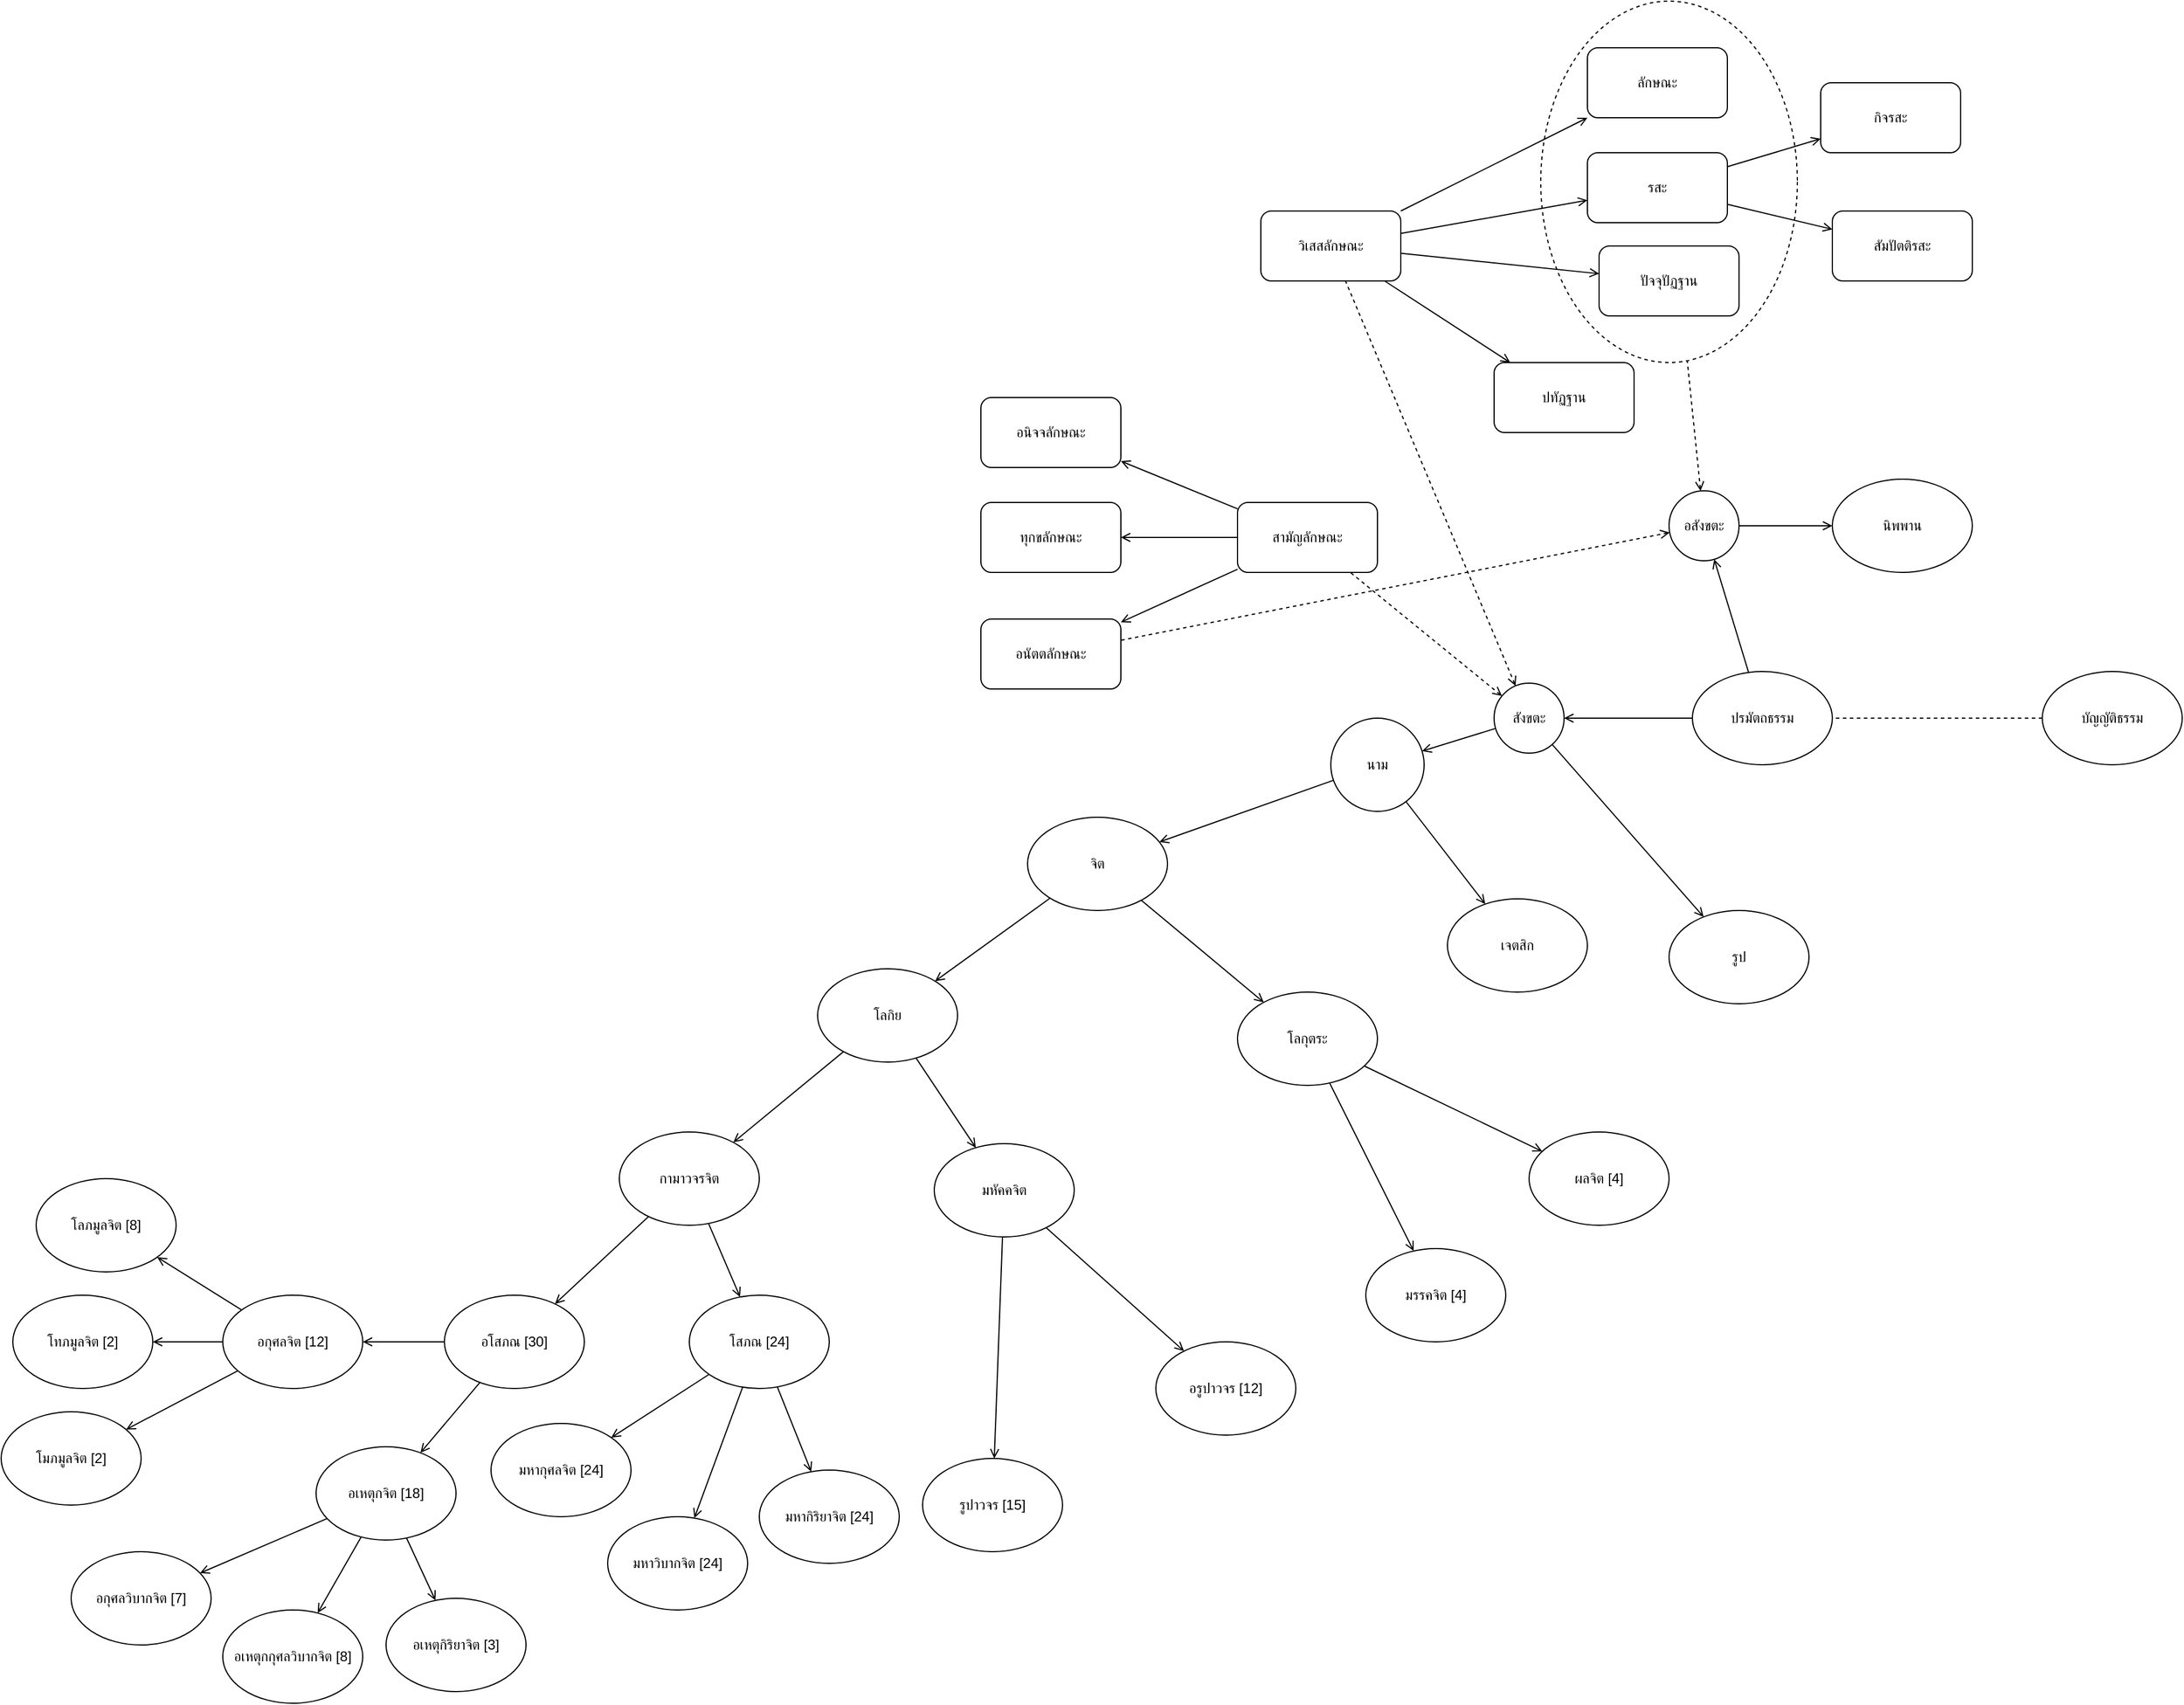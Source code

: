 <mxfile version="16.2.1" type="github">
  <diagram id="NXEd3F06SdvpRlzZAtwD" name="Page-1">
    <mxGraphModel dx="1971" dy="1519" grid="1" gridSize="10" guides="1" tooltips="1" connect="1" arrows="1" fold="1" page="1" pageScale="1" pageWidth="1100" pageHeight="850" math="0" shadow="0">
      <root>
        <mxCell id="0" />
        <mxCell id="1" parent="0" />
        <mxCell id="BVzkEmnIKLTDEYWlBooW-53" style="rounded=0;orthogonalLoop=1;jettySize=auto;html=1;startArrow=none;startFill=0;endArrow=open;endFill=0;" edge="1" parent="1" source="BVzkEmnIKLTDEYWlBooW-47" target="BVzkEmnIKLTDEYWlBooW-87">
          <mxGeometry relative="1" as="geometry" />
        </mxCell>
        <mxCell id="BVzkEmnIKLTDEYWlBooW-57" style="edgeStyle=none;rounded=0;orthogonalLoop=1;jettySize=auto;html=1;startArrow=none;startFill=0;endArrow=open;endFill=0;" edge="1" parent="1" source="BVzkEmnIKLTDEYWlBooW-47" target="BVzkEmnIKLTDEYWlBooW-95">
          <mxGeometry relative="1" as="geometry" />
        </mxCell>
        <mxCell id="BVzkEmnIKLTDEYWlBooW-47" value="ปรมัตถธรรม" style="ellipse;whiteSpace=wrap;html=1;" vertex="1" parent="1">
          <mxGeometry x="550" y="385" width="120" height="80" as="geometry" />
        </mxCell>
        <mxCell id="BVzkEmnIKLTDEYWlBooW-49" style="rounded=0;orthogonalLoop=1;jettySize=auto;html=1;startArrow=none;startFill=0;endArrow=none;endFill=0;dashed=1;" edge="1" parent="1" source="BVzkEmnIKLTDEYWlBooW-48" target="BVzkEmnIKLTDEYWlBooW-47">
          <mxGeometry relative="1" as="geometry" />
        </mxCell>
        <mxCell id="BVzkEmnIKLTDEYWlBooW-48" value="&lt;span&gt;บัญญัติธรรม&lt;/span&gt;" style="ellipse;whiteSpace=wrap;html=1;" vertex="1" parent="1">
          <mxGeometry x="850" y="385" width="120" height="80" as="geometry" />
        </mxCell>
        <mxCell id="BVzkEmnIKLTDEYWlBooW-70" style="edgeStyle=none;rounded=0;orthogonalLoop=1;jettySize=auto;html=1;startArrow=open;startFill=0;endArrow=none;endFill=0;" edge="1" parent="1" source="BVzkEmnIKLTDEYWlBooW-98" target="BVzkEmnIKLTDEYWlBooW-87">
          <mxGeometry relative="1" as="geometry" />
        </mxCell>
        <mxCell id="BVzkEmnIKLTDEYWlBooW-103" style="edgeStyle=none;rounded=0;orthogonalLoop=1;jettySize=auto;html=1;startArrow=none;startFill=0;endArrow=open;endFill=0;" edge="1" parent="1" source="BVzkEmnIKLTDEYWlBooW-50" target="BVzkEmnIKLTDEYWlBooW-101">
          <mxGeometry relative="1" as="geometry" />
        </mxCell>
        <mxCell id="BVzkEmnIKLTDEYWlBooW-104" style="edgeStyle=none;rounded=0;orthogonalLoop=1;jettySize=auto;html=1;startArrow=none;startFill=0;endArrow=open;endFill=0;" edge="1" parent="1" source="BVzkEmnIKLTDEYWlBooW-50" target="BVzkEmnIKLTDEYWlBooW-102">
          <mxGeometry relative="1" as="geometry" />
        </mxCell>
        <mxCell id="BVzkEmnIKLTDEYWlBooW-50" value="จิต" style="ellipse;whiteSpace=wrap;html=1;" vertex="1" parent="1">
          <mxGeometry x="-20" y="510" width="120" height="80" as="geometry" />
        </mxCell>
        <mxCell id="BVzkEmnIKLTDEYWlBooW-71" style="edgeStyle=none;rounded=0;orthogonalLoop=1;jettySize=auto;html=1;startArrow=open;startFill=0;endArrow=none;endFill=0;" edge="1" parent="1" source="BVzkEmnIKLTDEYWlBooW-51" target="BVzkEmnIKLTDEYWlBooW-98">
          <mxGeometry relative="1" as="geometry" />
        </mxCell>
        <mxCell id="BVzkEmnIKLTDEYWlBooW-51" value="เจตสิก" style="ellipse;whiteSpace=wrap;html=1;" vertex="1" parent="1">
          <mxGeometry x="340" y="580" width="120" height="80" as="geometry" />
        </mxCell>
        <mxCell id="BVzkEmnIKLTDEYWlBooW-72" style="edgeStyle=none;rounded=0;orthogonalLoop=1;jettySize=auto;html=1;startArrow=open;startFill=0;endArrow=none;endFill=0;" edge="1" parent="1" source="BVzkEmnIKLTDEYWlBooW-52" target="BVzkEmnIKLTDEYWlBooW-87">
          <mxGeometry relative="1" as="geometry" />
        </mxCell>
        <mxCell id="BVzkEmnIKLTDEYWlBooW-52" value="รูป" style="ellipse;whiteSpace=wrap;html=1;" vertex="1" parent="1">
          <mxGeometry x="530" y="590" width="120" height="80" as="geometry" />
        </mxCell>
        <mxCell id="BVzkEmnIKLTDEYWlBooW-94" style="edgeStyle=none;rounded=0;orthogonalLoop=1;jettySize=auto;html=1;startArrow=open;startFill=0;endArrow=none;endFill=0;" edge="1" parent="1" source="BVzkEmnIKLTDEYWlBooW-56" target="BVzkEmnIKLTDEYWlBooW-95">
          <mxGeometry relative="1" as="geometry" />
        </mxCell>
        <mxCell id="BVzkEmnIKLTDEYWlBooW-56" value="นิพพาน" style="ellipse;whiteSpace=wrap;html=1;" vertex="1" parent="1">
          <mxGeometry x="670" y="220" width="120" height="80" as="geometry" />
        </mxCell>
        <mxCell id="BVzkEmnIKLTDEYWlBooW-62" style="edgeStyle=none;rounded=0;orthogonalLoop=1;jettySize=auto;html=1;startArrow=none;startFill=0;endArrow=open;endFill=0;" edge="1" parent="1" source="BVzkEmnIKLTDEYWlBooW-58" target="BVzkEmnIKLTDEYWlBooW-60">
          <mxGeometry relative="1" as="geometry" />
        </mxCell>
        <mxCell id="BVzkEmnIKLTDEYWlBooW-63" style="edgeStyle=none;rounded=0;orthogonalLoop=1;jettySize=auto;html=1;startArrow=none;startFill=0;endArrow=open;endFill=0;" edge="1" parent="1" source="BVzkEmnIKLTDEYWlBooW-58" target="BVzkEmnIKLTDEYWlBooW-59">
          <mxGeometry relative="1" as="geometry" />
        </mxCell>
        <mxCell id="BVzkEmnIKLTDEYWlBooW-64" style="edgeStyle=none;rounded=0;orthogonalLoop=1;jettySize=auto;html=1;startArrow=none;startFill=0;endArrow=open;endFill=0;" edge="1" parent="1" source="BVzkEmnIKLTDEYWlBooW-58" target="BVzkEmnIKLTDEYWlBooW-61">
          <mxGeometry relative="1" as="geometry" />
        </mxCell>
        <mxCell id="BVzkEmnIKLTDEYWlBooW-58" value="สามัญลักษณะ" style="rounded=1;whiteSpace=wrap;html=1;" vertex="1" parent="1">
          <mxGeometry x="160" y="240" width="120" height="60" as="geometry" />
        </mxCell>
        <mxCell id="BVzkEmnIKLTDEYWlBooW-59" value="อนิจจลักษณะ" style="rounded=1;whiteSpace=wrap;html=1;" vertex="1" parent="1">
          <mxGeometry x="-60" y="150" width="120" height="60" as="geometry" />
        </mxCell>
        <mxCell id="BVzkEmnIKLTDEYWlBooW-60" value="ทุกขลักษณะ" style="rounded=1;whiteSpace=wrap;html=1;" vertex="1" parent="1">
          <mxGeometry x="-60" y="240" width="120" height="60" as="geometry" />
        </mxCell>
        <mxCell id="BVzkEmnIKLTDEYWlBooW-61" value="อนัตตลักษณะ" style="rounded=1;whiteSpace=wrap;html=1;" vertex="1" parent="1">
          <mxGeometry x="-60" y="340" width="120" height="60" as="geometry" />
        </mxCell>
        <mxCell id="BVzkEmnIKLTDEYWlBooW-76" style="edgeStyle=none;rounded=0;orthogonalLoop=1;jettySize=auto;html=1;startArrow=none;startFill=0;endArrow=open;endFill=0;" edge="1" parent="1" source="BVzkEmnIKLTDEYWlBooW-74" target="BVzkEmnIKLTDEYWlBooW-75">
          <mxGeometry relative="1" as="geometry" />
        </mxCell>
        <mxCell id="BVzkEmnIKLTDEYWlBooW-78" style="edgeStyle=none;rounded=0;orthogonalLoop=1;jettySize=auto;html=1;startArrow=none;startFill=0;endArrow=open;endFill=0;" edge="1" parent="1" source="BVzkEmnIKLTDEYWlBooW-74" target="BVzkEmnIKLTDEYWlBooW-77">
          <mxGeometry relative="1" as="geometry" />
        </mxCell>
        <mxCell id="BVzkEmnIKLTDEYWlBooW-84" style="edgeStyle=none;rounded=0;orthogonalLoop=1;jettySize=auto;html=1;startArrow=none;startFill=0;endArrow=open;endFill=0;" edge="1" parent="1" source="BVzkEmnIKLTDEYWlBooW-74" target="BVzkEmnIKLTDEYWlBooW-83">
          <mxGeometry relative="1" as="geometry" />
        </mxCell>
        <mxCell id="BVzkEmnIKLTDEYWlBooW-86" style="edgeStyle=none;rounded=0;orthogonalLoop=1;jettySize=auto;html=1;startArrow=none;startFill=0;endArrow=open;endFill=0;" edge="1" parent="1" source="BVzkEmnIKLTDEYWlBooW-74" target="BVzkEmnIKLTDEYWlBooW-85">
          <mxGeometry relative="1" as="geometry" />
        </mxCell>
        <mxCell id="BVzkEmnIKLTDEYWlBooW-74" value="วิเสสลักษณะ" style="rounded=1;whiteSpace=wrap;html=1;" vertex="1" parent="1">
          <mxGeometry x="180" y="-10" width="120" height="60" as="geometry" />
        </mxCell>
        <mxCell id="BVzkEmnIKLTDEYWlBooW-75" value="ลักษณะ" style="rounded=1;whiteSpace=wrap;html=1;" vertex="1" parent="1">
          <mxGeometry x="460" y="-150" width="120" height="60" as="geometry" />
        </mxCell>
        <mxCell id="BVzkEmnIKLTDEYWlBooW-80" style="edgeStyle=none;rounded=0;orthogonalLoop=1;jettySize=auto;html=1;startArrow=none;startFill=0;endArrow=open;endFill=0;" edge="1" parent="1" source="BVzkEmnIKLTDEYWlBooW-77" target="BVzkEmnIKLTDEYWlBooW-79">
          <mxGeometry relative="1" as="geometry" />
        </mxCell>
        <mxCell id="BVzkEmnIKLTDEYWlBooW-82" style="edgeStyle=none;rounded=0;orthogonalLoop=1;jettySize=auto;html=1;startArrow=none;startFill=0;endArrow=open;endFill=0;" edge="1" parent="1" source="BVzkEmnIKLTDEYWlBooW-77" target="BVzkEmnIKLTDEYWlBooW-81">
          <mxGeometry relative="1" as="geometry" />
        </mxCell>
        <mxCell id="BVzkEmnIKLTDEYWlBooW-77" value="รสะ" style="rounded=1;whiteSpace=wrap;html=1;" vertex="1" parent="1">
          <mxGeometry x="460" y="-60" width="120" height="60" as="geometry" />
        </mxCell>
        <mxCell id="BVzkEmnIKLTDEYWlBooW-79" value="กิจรสะ" style="rounded=1;whiteSpace=wrap;html=1;" vertex="1" parent="1">
          <mxGeometry x="660" y="-120" width="120" height="60" as="geometry" />
        </mxCell>
        <mxCell id="BVzkEmnIKLTDEYWlBooW-81" value="สัมปัตติรสะ" style="rounded=1;whiteSpace=wrap;html=1;" vertex="1" parent="1">
          <mxGeometry x="670" y="-10" width="120" height="60" as="geometry" />
        </mxCell>
        <mxCell id="BVzkEmnIKLTDEYWlBooW-83" value="ปัจจุปัฏฐาน" style="rounded=1;whiteSpace=wrap;html=1;" vertex="1" parent="1">
          <mxGeometry x="470" y="20" width="120" height="60" as="geometry" />
        </mxCell>
        <mxCell id="BVzkEmnIKLTDEYWlBooW-85" value="ปทัฏฐาน" style="rounded=1;whiteSpace=wrap;html=1;" vertex="1" parent="1">
          <mxGeometry x="380" y="120" width="120" height="60" as="geometry" />
        </mxCell>
        <mxCell id="BVzkEmnIKLTDEYWlBooW-88" style="edgeStyle=none;rounded=0;orthogonalLoop=1;jettySize=auto;html=1;startArrow=open;startFill=0;endArrow=none;endFill=0;dashed=1;" edge="1" parent="1" source="BVzkEmnIKLTDEYWlBooW-87" target="BVzkEmnIKLTDEYWlBooW-58">
          <mxGeometry relative="1" as="geometry" />
        </mxCell>
        <mxCell id="BVzkEmnIKLTDEYWlBooW-89" style="edgeStyle=none;rounded=0;orthogonalLoop=1;jettySize=auto;html=1;dashed=1;startArrow=open;startFill=0;endArrow=none;endFill=0;" edge="1" parent="1" source="BVzkEmnIKLTDEYWlBooW-87" target="BVzkEmnIKLTDEYWlBooW-74">
          <mxGeometry relative="1" as="geometry" />
        </mxCell>
        <mxCell id="BVzkEmnIKLTDEYWlBooW-87" value="สังขตะ" style="ellipse;whiteSpace=wrap;html=1;aspect=fixed;" vertex="1" parent="1">
          <mxGeometry x="380" y="395" width="60" height="60" as="geometry" />
        </mxCell>
        <mxCell id="BVzkEmnIKLTDEYWlBooW-93" value="" style="ellipse;whiteSpace=wrap;html=1;fillColor=none;dashed=1;" vertex="1" parent="1">
          <mxGeometry x="420" y="-190" width="220" height="310" as="geometry" />
        </mxCell>
        <mxCell id="BVzkEmnIKLTDEYWlBooW-96" style="edgeStyle=none;rounded=0;orthogonalLoop=1;jettySize=auto;html=1;dashed=1;startArrow=open;startFill=0;endArrow=none;endFill=0;" edge="1" parent="1" source="BVzkEmnIKLTDEYWlBooW-95" target="BVzkEmnIKLTDEYWlBooW-93">
          <mxGeometry relative="1" as="geometry" />
        </mxCell>
        <mxCell id="BVzkEmnIKLTDEYWlBooW-97" style="edgeStyle=none;rounded=0;orthogonalLoop=1;jettySize=auto;html=1;dashed=1;startArrow=open;startFill=0;endArrow=none;endFill=0;" edge="1" parent="1" source="BVzkEmnIKLTDEYWlBooW-95" target="BVzkEmnIKLTDEYWlBooW-61">
          <mxGeometry relative="1" as="geometry" />
        </mxCell>
        <mxCell id="BVzkEmnIKLTDEYWlBooW-95" value="อสังขตะ" style="ellipse;whiteSpace=wrap;html=1;aspect=fixed;" vertex="1" parent="1">
          <mxGeometry x="530" y="230" width="60" height="60" as="geometry" />
        </mxCell>
        <mxCell id="BVzkEmnIKLTDEYWlBooW-100" style="edgeStyle=none;rounded=0;orthogonalLoop=1;jettySize=auto;html=1;startArrow=none;startFill=0;endArrow=open;endFill=0;" edge="1" parent="1" source="BVzkEmnIKLTDEYWlBooW-98" target="BVzkEmnIKLTDEYWlBooW-50">
          <mxGeometry relative="1" as="geometry" />
        </mxCell>
        <mxCell id="BVzkEmnIKLTDEYWlBooW-98" value="นาม" style="ellipse;whiteSpace=wrap;html=1;aspect=fixed;fillColor=none;" vertex="1" parent="1">
          <mxGeometry x="240" y="425" width="80" height="80" as="geometry" />
        </mxCell>
        <mxCell id="BVzkEmnIKLTDEYWlBooW-107" style="edgeStyle=none;rounded=0;orthogonalLoop=1;jettySize=auto;html=1;startArrow=none;startFill=0;endArrow=open;endFill=0;" edge="1" parent="1" source="BVzkEmnIKLTDEYWlBooW-101" target="BVzkEmnIKLTDEYWlBooW-105">
          <mxGeometry relative="1" as="geometry" />
        </mxCell>
        <mxCell id="BVzkEmnIKLTDEYWlBooW-108" style="edgeStyle=none;rounded=0;orthogonalLoop=1;jettySize=auto;html=1;startArrow=none;startFill=0;endArrow=open;endFill=0;" edge="1" parent="1" source="BVzkEmnIKLTDEYWlBooW-101" target="BVzkEmnIKLTDEYWlBooW-106">
          <mxGeometry relative="1" as="geometry" />
        </mxCell>
        <mxCell id="BVzkEmnIKLTDEYWlBooW-101" value="โลกิย" style="ellipse;whiteSpace=wrap;html=1;" vertex="1" parent="1">
          <mxGeometry x="-200" y="640" width="120" height="80" as="geometry" />
        </mxCell>
        <mxCell id="BVzkEmnIKLTDEYWlBooW-111" style="edgeStyle=none;rounded=0;orthogonalLoop=1;jettySize=auto;html=1;startArrow=none;startFill=0;endArrow=open;endFill=0;" edge="1" parent="1" source="BVzkEmnIKLTDEYWlBooW-102" target="BVzkEmnIKLTDEYWlBooW-109">
          <mxGeometry relative="1" as="geometry" />
        </mxCell>
        <mxCell id="BVzkEmnIKLTDEYWlBooW-112" style="edgeStyle=none;rounded=0;orthogonalLoop=1;jettySize=auto;html=1;startArrow=none;startFill=0;endArrow=open;endFill=0;" edge="1" parent="1" source="BVzkEmnIKLTDEYWlBooW-102" target="BVzkEmnIKLTDEYWlBooW-110">
          <mxGeometry relative="1" as="geometry" />
        </mxCell>
        <mxCell id="BVzkEmnIKLTDEYWlBooW-102" value="โลกุตระ" style="ellipse;whiteSpace=wrap;html=1;" vertex="1" parent="1">
          <mxGeometry x="160" y="660" width="120" height="80" as="geometry" />
        </mxCell>
        <mxCell id="BVzkEmnIKLTDEYWlBooW-115" style="edgeStyle=none;rounded=0;orthogonalLoop=1;jettySize=auto;html=1;startArrow=none;startFill=0;endArrow=open;endFill=0;" edge="1" parent="1" source="BVzkEmnIKLTDEYWlBooW-105" target="BVzkEmnIKLTDEYWlBooW-113">
          <mxGeometry relative="1" as="geometry" />
        </mxCell>
        <mxCell id="BVzkEmnIKLTDEYWlBooW-116" style="edgeStyle=none;rounded=0;orthogonalLoop=1;jettySize=auto;html=1;startArrow=none;startFill=0;endArrow=open;endFill=0;" edge="1" parent="1" source="BVzkEmnIKLTDEYWlBooW-105" target="BVzkEmnIKLTDEYWlBooW-114">
          <mxGeometry relative="1" as="geometry" />
        </mxCell>
        <mxCell id="BVzkEmnIKLTDEYWlBooW-105" value="กามาวจรจิต" style="ellipse;whiteSpace=wrap;html=1;" vertex="1" parent="1">
          <mxGeometry x="-370" y="780" width="120" height="80" as="geometry" />
        </mxCell>
        <mxCell id="BVzkEmnIKLTDEYWlBooW-119" style="edgeStyle=none;rounded=0;orthogonalLoop=1;jettySize=auto;html=1;startArrow=none;startFill=0;endArrow=open;endFill=0;" edge="1" parent="1" source="BVzkEmnIKLTDEYWlBooW-106" target="BVzkEmnIKLTDEYWlBooW-117">
          <mxGeometry relative="1" as="geometry" />
        </mxCell>
        <mxCell id="BVzkEmnIKLTDEYWlBooW-120" style="edgeStyle=none;rounded=0;orthogonalLoop=1;jettySize=auto;html=1;startArrow=none;startFill=0;endArrow=open;endFill=0;" edge="1" parent="1" source="BVzkEmnIKLTDEYWlBooW-106" target="BVzkEmnIKLTDEYWlBooW-118">
          <mxGeometry relative="1" as="geometry" />
        </mxCell>
        <mxCell id="BVzkEmnIKLTDEYWlBooW-106" value="มหัคคจิต" style="ellipse;whiteSpace=wrap;html=1;" vertex="1" parent="1">
          <mxGeometry x="-100" y="790" width="120" height="80" as="geometry" />
        </mxCell>
        <mxCell id="BVzkEmnIKLTDEYWlBooW-109" value="มรรคจิต [4]" style="ellipse;whiteSpace=wrap;html=1;" vertex="1" parent="1">
          <mxGeometry x="270" y="880" width="120" height="80" as="geometry" />
        </mxCell>
        <mxCell id="BVzkEmnIKLTDEYWlBooW-110" value="ผลจิต [4]" style="ellipse;whiteSpace=wrap;html=1;" vertex="1" parent="1">
          <mxGeometry x="410" y="780" width="120" height="80" as="geometry" />
        </mxCell>
        <mxCell id="BVzkEmnIKLTDEYWlBooW-123" style="edgeStyle=none;rounded=0;orthogonalLoop=1;jettySize=auto;html=1;startArrow=none;startFill=0;endArrow=open;endFill=0;" edge="1" parent="1" source="BVzkEmnIKLTDEYWlBooW-113" target="BVzkEmnIKLTDEYWlBooW-121">
          <mxGeometry relative="1" as="geometry" />
        </mxCell>
        <mxCell id="BVzkEmnIKLTDEYWlBooW-124" style="edgeStyle=none;rounded=0;orthogonalLoop=1;jettySize=auto;html=1;startArrow=none;startFill=0;endArrow=open;endFill=0;" edge="1" parent="1" source="BVzkEmnIKLTDEYWlBooW-113" target="BVzkEmnIKLTDEYWlBooW-122">
          <mxGeometry relative="1" as="geometry" />
        </mxCell>
        <mxCell id="BVzkEmnIKLTDEYWlBooW-113" value="อโสภณ [30]" style="ellipse;whiteSpace=wrap;html=1;" vertex="1" parent="1">
          <mxGeometry x="-520" y="920" width="120" height="80" as="geometry" />
        </mxCell>
        <mxCell id="BVzkEmnIKLTDEYWlBooW-140" style="edgeStyle=none;rounded=0;orthogonalLoop=1;jettySize=auto;html=1;startArrow=none;startFill=0;endArrow=open;endFill=0;" edge="1" parent="1" source="BVzkEmnIKLTDEYWlBooW-114" target="BVzkEmnIKLTDEYWlBooW-137">
          <mxGeometry relative="1" as="geometry" />
        </mxCell>
        <mxCell id="BVzkEmnIKLTDEYWlBooW-141" style="edgeStyle=none;rounded=0;orthogonalLoop=1;jettySize=auto;html=1;startArrow=none;startFill=0;endArrow=open;endFill=0;" edge="1" parent="1" source="BVzkEmnIKLTDEYWlBooW-114" target="BVzkEmnIKLTDEYWlBooW-138">
          <mxGeometry relative="1" as="geometry" />
        </mxCell>
        <mxCell id="BVzkEmnIKLTDEYWlBooW-142" style="edgeStyle=none;rounded=0;orthogonalLoop=1;jettySize=auto;html=1;startArrow=none;startFill=0;endArrow=open;endFill=0;" edge="1" parent="1" source="BVzkEmnIKLTDEYWlBooW-114" target="BVzkEmnIKLTDEYWlBooW-139">
          <mxGeometry relative="1" as="geometry" />
        </mxCell>
        <mxCell id="BVzkEmnIKLTDEYWlBooW-114" value="โสภณ [24]" style="ellipse;whiteSpace=wrap;html=1;" vertex="1" parent="1">
          <mxGeometry x="-310" y="920" width="120" height="80" as="geometry" />
        </mxCell>
        <mxCell id="BVzkEmnIKLTDEYWlBooW-117" value="รูปาวจร [15]" style="ellipse;whiteSpace=wrap;html=1;" vertex="1" parent="1">
          <mxGeometry x="-110" y="1060" width="120" height="80" as="geometry" />
        </mxCell>
        <mxCell id="BVzkEmnIKLTDEYWlBooW-118" value="อรูปาวจร&amp;nbsp;[12]" style="ellipse;whiteSpace=wrap;html=1;" vertex="1" parent="1">
          <mxGeometry x="90" y="960" width="120" height="80" as="geometry" />
        </mxCell>
        <mxCell id="BVzkEmnIKLTDEYWlBooW-128" style="edgeStyle=none;rounded=0;orthogonalLoop=1;jettySize=auto;html=1;startArrow=none;startFill=0;endArrow=open;endFill=0;" edge="1" parent="1" source="BVzkEmnIKLTDEYWlBooW-121" target="BVzkEmnIKLTDEYWlBooW-125">
          <mxGeometry relative="1" as="geometry" />
        </mxCell>
        <mxCell id="BVzkEmnIKLTDEYWlBooW-129" style="edgeStyle=none;rounded=0;orthogonalLoop=1;jettySize=auto;html=1;startArrow=none;startFill=0;endArrow=open;endFill=0;" edge="1" parent="1" source="BVzkEmnIKLTDEYWlBooW-121" target="BVzkEmnIKLTDEYWlBooW-126">
          <mxGeometry relative="1" as="geometry" />
        </mxCell>
        <mxCell id="BVzkEmnIKLTDEYWlBooW-130" style="edgeStyle=none;rounded=0;orthogonalLoop=1;jettySize=auto;html=1;startArrow=none;startFill=0;endArrow=open;endFill=0;" edge="1" parent="1" source="BVzkEmnIKLTDEYWlBooW-121" target="BVzkEmnIKLTDEYWlBooW-127">
          <mxGeometry relative="1" as="geometry" />
        </mxCell>
        <mxCell id="BVzkEmnIKLTDEYWlBooW-121" value="อกุศลจิต [12]" style="ellipse;whiteSpace=wrap;html=1;" vertex="1" parent="1">
          <mxGeometry x="-710" y="920" width="120" height="80" as="geometry" />
        </mxCell>
        <mxCell id="BVzkEmnIKLTDEYWlBooW-134" style="edgeStyle=none;rounded=0;orthogonalLoop=1;jettySize=auto;html=1;startArrow=none;startFill=0;endArrow=open;endFill=0;" edge="1" parent="1" source="BVzkEmnIKLTDEYWlBooW-122" target="BVzkEmnIKLTDEYWlBooW-131">
          <mxGeometry relative="1" as="geometry" />
        </mxCell>
        <mxCell id="BVzkEmnIKLTDEYWlBooW-135" style="edgeStyle=none;rounded=0;orthogonalLoop=1;jettySize=auto;html=1;startArrow=none;startFill=0;endArrow=open;endFill=0;" edge="1" parent="1" source="BVzkEmnIKLTDEYWlBooW-122" target="BVzkEmnIKLTDEYWlBooW-132">
          <mxGeometry relative="1" as="geometry" />
        </mxCell>
        <mxCell id="BVzkEmnIKLTDEYWlBooW-136" style="edgeStyle=none;rounded=0;orthogonalLoop=1;jettySize=auto;html=1;startArrow=none;startFill=0;endArrow=open;endFill=0;" edge="1" parent="1" source="BVzkEmnIKLTDEYWlBooW-122" target="BVzkEmnIKLTDEYWlBooW-133">
          <mxGeometry relative="1" as="geometry" />
        </mxCell>
        <mxCell id="BVzkEmnIKLTDEYWlBooW-122" value="อเหตุกจิต [18]" style="ellipse;whiteSpace=wrap;html=1;" vertex="1" parent="1">
          <mxGeometry x="-630" y="1050" width="120" height="80" as="geometry" />
        </mxCell>
        <mxCell id="BVzkEmnIKLTDEYWlBooW-125" value="โลภมูลจิต [8]" style="ellipse;whiteSpace=wrap;html=1;" vertex="1" parent="1">
          <mxGeometry x="-870" y="820" width="120" height="80" as="geometry" />
        </mxCell>
        <mxCell id="BVzkEmnIKLTDEYWlBooW-126" value="โทภมูลจิต&amp;nbsp;[2]" style="ellipse;whiteSpace=wrap;html=1;" vertex="1" parent="1">
          <mxGeometry x="-890" y="920" width="120" height="80" as="geometry" />
        </mxCell>
        <mxCell id="BVzkEmnIKLTDEYWlBooW-127" value="โมภมูลจิต [2]" style="ellipse;whiteSpace=wrap;html=1;" vertex="1" parent="1">
          <mxGeometry x="-900" y="1020" width="120" height="80" as="geometry" />
        </mxCell>
        <mxCell id="BVzkEmnIKLTDEYWlBooW-131" value="อกุศลวิบากจิต [7]" style="ellipse;whiteSpace=wrap;html=1;" vertex="1" parent="1">
          <mxGeometry x="-840" y="1140" width="120" height="80" as="geometry" />
        </mxCell>
        <mxCell id="BVzkEmnIKLTDEYWlBooW-132" value="อเหตุกกุศลวิบากจิต&amp;nbsp;[8]" style="ellipse;whiteSpace=wrap;html=1;" vertex="1" parent="1">
          <mxGeometry x="-710" y="1190" width="120" height="80" as="geometry" />
        </mxCell>
        <mxCell id="BVzkEmnIKLTDEYWlBooW-133" value="อเหตุกิริยาจิต&amp;nbsp;[3]" style="ellipse;whiteSpace=wrap;html=1;" vertex="1" parent="1">
          <mxGeometry x="-570" y="1180" width="120" height="80" as="geometry" />
        </mxCell>
        <mxCell id="BVzkEmnIKLTDEYWlBooW-137" value="มหากุศลจิต [24]" style="ellipse;whiteSpace=wrap;html=1;" vertex="1" parent="1">
          <mxGeometry x="-480" y="1030" width="120" height="80" as="geometry" />
        </mxCell>
        <mxCell id="BVzkEmnIKLTDEYWlBooW-138" value="มหาวิบากจิต [24]" style="ellipse;whiteSpace=wrap;html=1;" vertex="1" parent="1">
          <mxGeometry x="-380" y="1110" width="120" height="80" as="geometry" />
        </mxCell>
        <mxCell id="BVzkEmnIKLTDEYWlBooW-139" value="มหากิริยาจิต [24]" style="ellipse;whiteSpace=wrap;html=1;" vertex="1" parent="1">
          <mxGeometry x="-250" y="1070" width="120" height="80" as="geometry" />
        </mxCell>
      </root>
    </mxGraphModel>
  </diagram>
</mxfile>
